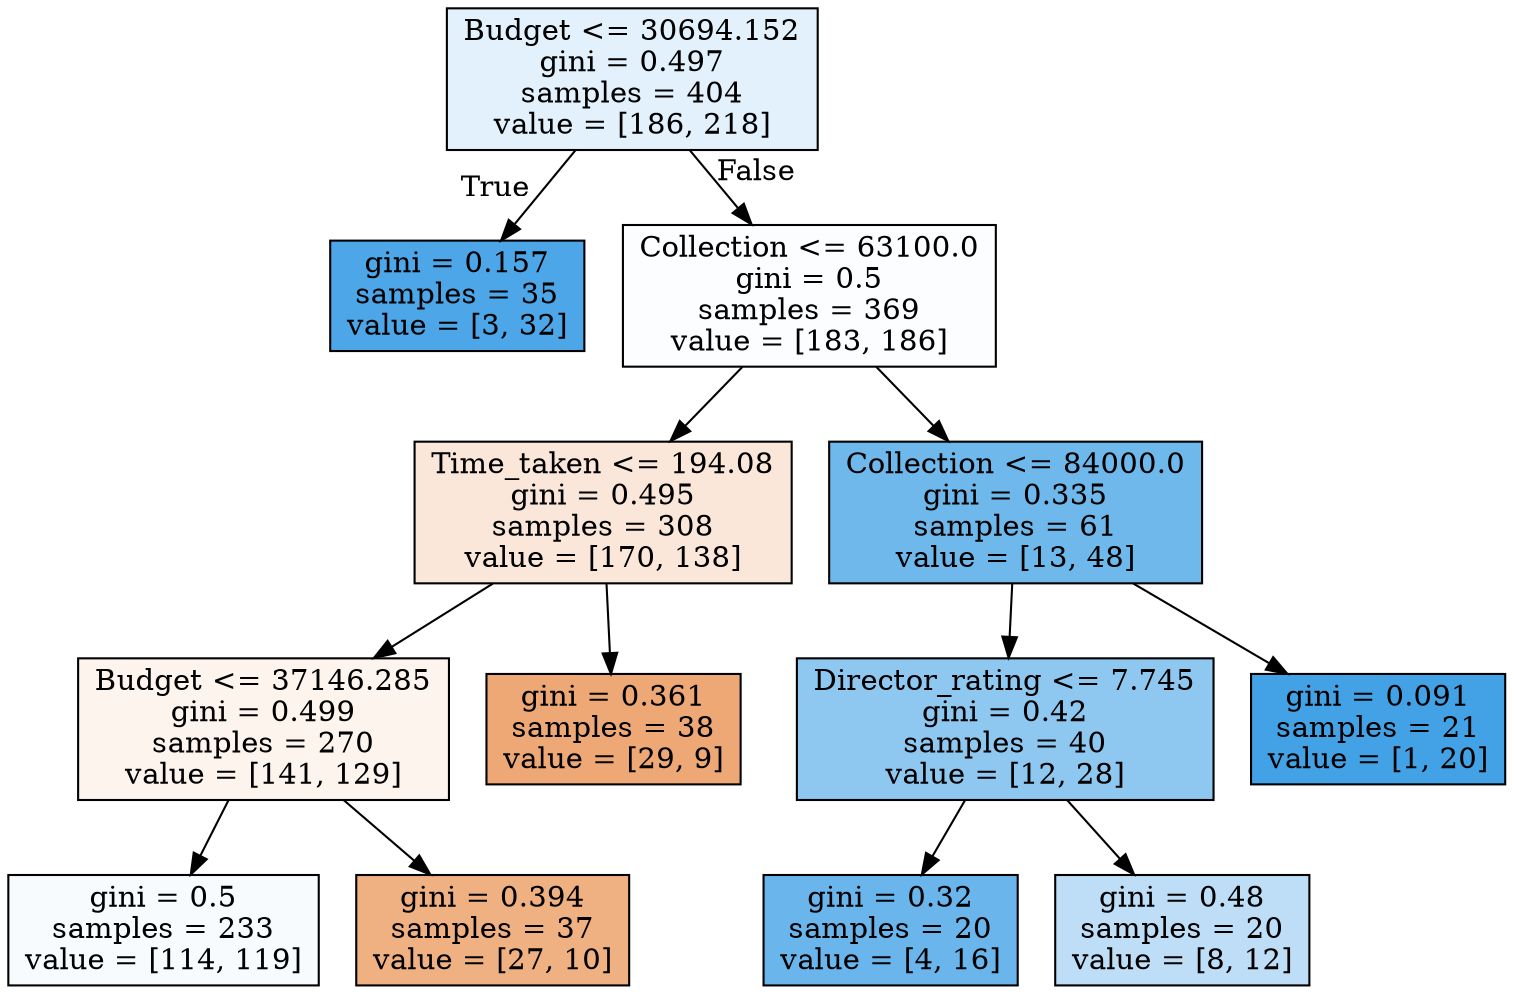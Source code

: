 digraph Tree {
node [shape=box, style="filled", color="black"] ;
0 [label="Budget <= 30694.152\ngini = 0.497\nsamples = 404\nvalue = [186, 218]", fillcolor="#e2f1fb"] ;
1 [label="gini = 0.157\nsamples = 35\nvalue = [3, 32]", fillcolor="#4ca6e7"] ;
0 -> 1 [labeldistance=2.5, labelangle=45, headlabel="True"] ;
2 [label="Collection <= 63100.0\ngini = 0.5\nsamples = 369\nvalue = [183, 186]", fillcolor="#fcfdff"] ;
0 -> 2 [labeldistance=2.5, labelangle=-45, headlabel="False"] ;
3 [label="Time_taken <= 194.08\ngini = 0.495\nsamples = 308\nvalue = [170, 138]", fillcolor="#fae7da"] ;
2 -> 3 ;
4 [label="Budget <= 37146.285\ngini = 0.499\nsamples = 270\nvalue = [141, 129]", fillcolor="#fdf4ee"] ;
3 -> 4 ;
5 [label="gini = 0.5\nsamples = 233\nvalue = [114, 119]", fillcolor="#f7fbfe"] ;
4 -> 5 ;
6 [label="gini = 0.394\nsamples = 37\nvalue = [27, 10]", fillcolor="#efb082"] ;
4 -> 6 ;
7 [label="gini = 0.361\nsamples = 38\nvalue = [29, 9]", fillcolor="#eda876"] ;
3 -> 7 ;
8 [label="Collection <= 84000.0\ngini = 0.335\nsamples = 61\nvalue = [13, 48]", fillcolor="#6fb8ec"] ;
2 -> 8 ;
9 [label="Director_rating <= 7.745\ngini = 0.42\nsamples = 40\nvalue = [12, 28]", fillcolor="#8ec7f0"] ;
8 -> 9 ;
10 [label="gini = 0.32\nsamples = 20\nvalue = [4, 16]", fillcolor="#6ab6ec"] ;
9 -> 10 ;
11 [label="gini = 0.48\nsamples = 20\nvalue = [8, 12]", fillcolor="#bddef6"] ;
9 -> 11 ;
12 [label="gini = 0.091\nsamples = 21\nvalue = [1, 20]", fillcolor="#43a2e6"] ;
8 -> 12 ;
}